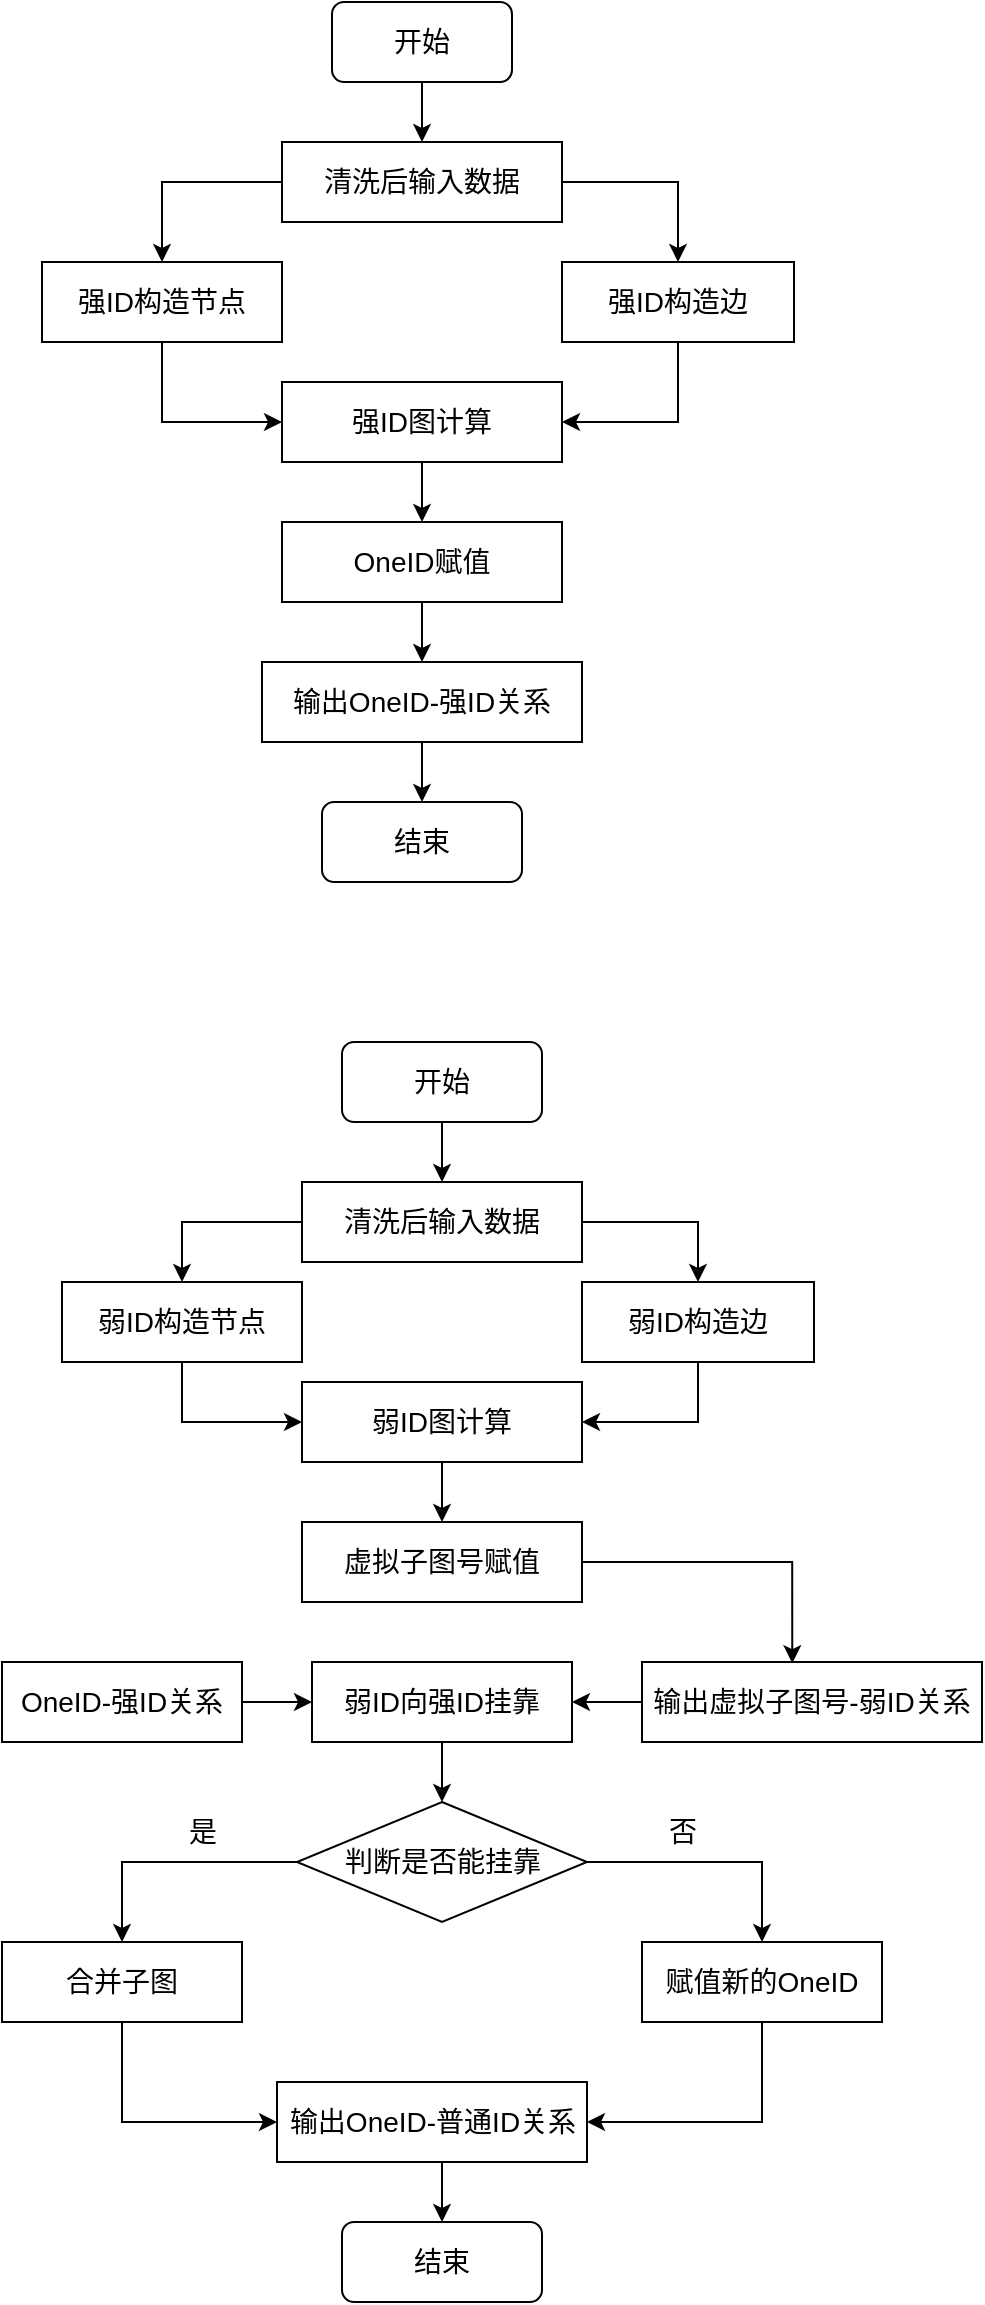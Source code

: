 <mxfile version="20.3.0" type="github">
  <diagram id="C5RBs43oDa-KdzZeNtuy" name="Page-1">
    <mxGraphModel dx="1550" dy="867" grid="1" gridSize="10" guides="1" tooltips="1" connect="1" arrows="1" fold="1" page="1" pageScale="1" pageWidth="827" pageHeight="1169" math="0" shadow="0">
      <root>
        <mxCell id="WIyWlLk6GJQsqaUBKTNV-0" />
        <mxCell id="WIyWlLk6GJQsqaUBKTNV-1" parent="WIyWlLk6GJQsqaUBKTNV-0" />
        <mxCell id="YwwYJsGPN3-Y0xMFqPzo-3" value="" style="edgeStyle=orthogonalEdgeStyle;rounded=0;orthogonalLoop=1;jettySize=auto;html=1;fontSize=14;exitX=0;exitY=0.5;exitDx=0;exitDy=0;" edge="1" parent="WIyWlLk6GJQsqaUBKTNV-1" source="YwwYJsGPN3-Y0xMFqPzo-0" target="YwwYJsGPN3-Y0xMFqPzo-2">
          <mxGeometry relative="1" as="geometry" />
        </mxCell>
        <mxCell id="YwwYJsGPN3-Y0xMFqPzo-5" style="edgeStyle=orthogonalEdgeStyle;rounded=0;orthogonalLoop=1;jettySize=auto;html=1;exitX=1;exitY=0.5;exitDx=0;exitDy=0;fontSize=14;" edge="1" parent="WIyWlLk6GJQsqaUBKTNV-1" source="YwwYJsGPN3-Y0xMFqPzo-0" target="YwwYJsGPN3-Y0xMFqPzo-4">
          <mxGeometry relative="1" as="geometry" />
        </mxCell>
        <mxCell id="YwwYJsGPN3-Y0xMFqPzo-0" value="&lt;font style=&quot;font-size: 14px;&quot;&gt;清洗后输入数据&lt;/font&gt;" style="rounded=0;whiteSpace=wrap;html=1;" vertex="1" parent="WIyWlLk6GJQsqaUBKTNV-1">
          <mxGeometry x="300" y="140" width="140" height="40" as="geometry" />
        </mxCell>
        <mxCell id="YwwYJsGPN3-Y0xMFqPzo-11" style="edgeStyle=orthogonalEdgeStyle;rounded=0;orthogonalLoop=1;jettySize=auto;html=1;exitX=0.5;exitY=1;exitDx=0;exitDy=0;entryX=0.5;entryY=0;entryDx=0;entryDy=0;fontSize=14;" edge="1" parent="WIyWlLk6GJQsqaUBKTNV-1" source="YwwYJsGPN3-Y0xMFqPzo-1" target="YwwYJsGPN3-Y0xMFqPzo-0">
          <mxGeometry relative="1" as="geometry" />
        </mxCell>
        <mxCell id="YwwYJsGPN3-Y0xMFqPzo-1" value="&lt;font style=&quot;font-size: 14px;&quot;&gt;开始&lt;/font&gt;" style="rounded=1;whiteSpace=wrap;html=1;" vertex="1" parent="WIyWlLk6GJQsqaUBKTNV-1">
          <mxGeometry x="325" y="70" width="90" height="40" as="geometry" />
        </mxCell>
        <mxCell id="YwwYJsGPN3-Y0xMFqPzo-7" style="edgeStyle=orthogonalEdgeStyle;rounded=0;orthogonalLoop=1;jettySize=auto;html=1;exitX=0.5;exitY=1;exitDx=0;exitDy=0;entryX=0;entryY=0.5;entryDx=0;entryDy=0;fontSize=14;" edge="1" parent="WIyWlLk6GJQsqaUBKTNV-1" source="YwwYJsGPN3-Y0xMFqPzo-2" target="YwwYJsGPN3-Y0xMFqPzo-6">
          <mxGeometry relative="1" as="geometry" />
        </mxCell>
        <mxCell id="YwwYJsGPN3-Y0xMFqPzo-2" value="&lt;font style=&quot;font-size: 14px;&quot;&gt;强ID构造节点&lt;/font&gt;" style="whiteSpace=wrap;html=1;rounded=0;" vertex="1" parent="WIyWlLk6GJQsqaUBKTNV-1">
          <mxGeometry x="180" y="200" width="120" height="40" as="geometry" />
        </mxCell>
        <mxCell id="YwwYJsGPN3-Y0xMFqPzo-8" style="edgeStyle=orthogonalEdgeStyle;rounded=0;orthogonalLoop=1;jettySize=auto;html=1;exitX=0.5;exitY=1;exitDx=0;exitDy=0;entryX=1;entryY=0.5;entryDx=0;entryDy=0;fontSize=14;" edge="1" parent="WIyWlLk6GJQsqaUBKTNV-1" source="YwwYJsGPN3-Y0xMFqPzo-4" target="YwwYJsGPN3-Y0xMFqPzo-6">
          <mxGeometry relative="1" as="geometry" />
        </mxCell>
        <mxCell id="YwwYJsGPN3-Y0xMFqPzo-4" value="&lt;font style=&quot;font-size: 14px;&quot;&gt;强ID构造边&lt;/font&gt;" style="rounded=0;whiteSpace=wrap;html=1;" vertex="1" parent="WIyWlLk6GJQsqaUBKTNV-1">
          <mxGeometry x="440" y="200" width="116" height="40" as="geometry" />
        </mxCell>
        <mxCell id="YwwYJsGPN3-Y0xMFqPzo-32" style="edgeStyle=orthogonalEdgeStyle;rounded=0;orthogonalLoop=1;jettySize=auto;html=1;exitX=0.5;exitY=1;exitDx=0;exitDy=0;entryX=0.5;entryY=0;entryDx=0;entryDy=0;fontSize=14;" edge="1" parent="WIyWlLk6GJQsqaUBKTNV-1" source="YwwYJsGPN3-Y0xMFqPzo-6" target="YwwYJsGPN3-Y0xMFqPzo-29">
          <mxGeometry relative="1" as="geometry" />
        </mxCell>
        <mxCell id="YwwYJsGPN3-Y0xMFqPzo-6" value="&lt;font style=&quot;font-size: 14px;&quot;&gt;强ID图计算&lt;/font&gt;" style="rounded=0;whiteSpace=wrap;html=1;" vertex="1" parent="WIyWlLk6GJQsqaUBKTNV-1">
          <mxGeometry x="300" y="260" width="140" height="40" as="geometry" />
        </mxCell>
        <mxCell id="YwwYJsGPN3-Y0xMFqPzo-14" style="edgeStyle=orthogonalEdgeStyle;rounded=0;orthogonalLoop=1;jettySize=auto;html=1;exitX=0.5;exitY=1;exitDx=0;exitDy=0;entryX=0.5;entryY=0;entryDx=0;entryDy=0;fontSize=14;" edge="1" parent="WIyWlLk6GJQsqaUBKTNV-1" source="YwwYJsGPN3-Y0xMFqPzo-9" target="YwwYJsGPN3-Y0xMFqPzo-12">
          <mxGeometry relative="1" as="geometry" />
        </mxCell>
        <mxCell id="YwwYJsGPN3-Y0xMFqPzo-9" value="&lt;font style=&quot;font-size: 14px;&quot;&gt;输出OneID-强ID关系&lt;/font&gt;" style="rounded=0;whiteSpace=wrap;html=1;" vertex="1" parent="WIyWlLk6GJQsqaUBKTNV-1">
          <mxGeometry x="290" y="400" width="160" height="40" as="geometry" />
        </mxCell>
        <mxCell id="YwwYJsGPN3-Y0xMFqPzo-12" value="&lt;font style=&quot;font-size: 14px;&quot;&gt;结束&lt;/font&gt;" style="rounded=1;whiteSpace=wrap;html=1;" vertex="1" parent="WIyWlLk6GJQsqaUBKTNV-1">
          <mxGeometry x="320" y="470" width="100" height="40" as="geometry" />
        </mxCell>
        <mxCell id="YwwYJsGPN3-Y0xMFqPzo-15" value="" style="edgeStyle=orthogonalEdgeStyle;rounded=0;orthogonalLoop=1;jettySize=auto;html=1;fontSize=14;exitX=0;exitY=0.5;exitDx=0;exitDy=0;" edge="1" parent="WIyWlLk6GJQsqaUBKTNV-1" source="YwwYJsGPN3-Y0xMFqPzo-17" target="YwwYJsGPN3-Y0xMFqPzo-21">
          <mxGeometry relative="1" as="geometry" />
        </mxCell>
        <mxCell id="YwwYJsGPN3-Y0xMFqPzo-16" style="edgeStyle=orthogonalEdgeStyle;rounded=0;orthogonalLoop=1;jettySize=auto;html=1;exitX=1;exitY=0.5;exitDx=0;exitDy=0;fontSize=14;" edge="1" parent="WIyWlLk6GJQsqaUBKTNV-1" source="YwwYJsGPN3-Y0xMFqPzo-17" target="YwwYJsGPN3-Y0xMFqPzo-23">
          <mxGeometry relative="1" as="geometry" />
        </mxCell>
        <mxCell id="YwwYJsGPN3-Y0xMFqPzo-17" value="&lt;font style=&quot;font-size: 14px;&quot;&gt;清洗后输入数据&lt;/font&gt;" style="rounded=0;whiteSpace=wrap;html=1;" vertex="1" parent="WIyWlLk6GJQsqaUBKTNV-1">
          <mxGeometry x="310" y="660" width="140" height="40" as="geometry" />
        </mxCell>
        <mxCell id="YwwYJsGPN3-Y0xMFqPzo-18" style="edgeStyle=orthogonalEdgeStyle;rounded=0;orthogonalLoop=1;jettySize=auto;html=1;exitX=0.5;exitY=1;exitDx=0;exitDy=0;entryX=0.5;entryY=0;entryDx=0;entryDy=0;fontSize=14;" edge="1" parent="WIyWlLk6GJQsqaUBKTNV-1" source="YwwYJsGPN3-Y0xMFqPzo-19" target="YwwYJsGPN3-Y0xMFqPzo-17">
          <mxGeometry relative="1" as="geometry" />
        </mxCell>
        <mxCell id="YwwYJsGPN3-Y0xMFqPzo-19" value="&lt;font style=&quot;font-size: 14px;&quot;&gt;开始&lt;/font&gt;" style="rounded=1;whiteSpace=wrap;html=1;" vertex="1" parent="WIyWlLk6GJQsqaUBKTNV-1">
          <mxGeometry x="330" y="590" width="100" height="40" as="geometry" />
        </mxCell>
        <mxCell id="YwwYJsGPN3-Y0xMFqPzo-20" style="edgeStyle=orthogonalEdgeStyle;rounded=0;orthogonalLoop=1;jettySize=auto;html=1;exitX=0.5;exitY=1;exitDx=0;exitDy=0;entryX=0;entryY=0.5;entryDx=0;entryDy=0;fontSize=14;" edge="1" parent="WIyWlLk6GJQsqaUBKTNV-1" source="YwwYJsGPN3-Y0xMFqPzo-21" target="YwwYJsGPN3-Y0xMFqPzo-25">
          <mxGeometry relative="1" as="geometry" />
        </mxCell>
        <mxCell id="YwwYJsGPN3-Y0xMFqPzo-21" value="&lt;font style=&quot;font-size: 14px;&quot;&gt;弱ID构造节点&lt;/font&gt;" style="whiteSpace=wrap;html=1;rounded=0;" vertex="1" parent="WIyWlLk6GJQsqaUBKTNV-1">
          <mxGeometry x="190" y="710" width="120" height="40" as="geometry" />
        </mxCell>
        <mxCell id="YwwYJsGPN3-Y0xMFqPzo-22" style="edgeStyle=orthogonalEdgeStyle;rounded=0;orthogonalLoop=1;jettySize=auto;html=1;exitX=0.5;exitY=1;exitDx=0;exitDy=0;entryX=1;entryY=0.5;entryDx=0;entryDy=0;fontSize=14;" edge="1" parent="WIyWlLk6GJQsqaUBKTNV-1" source="YwwYJsGPN3-Y0xMFqPzo-23" target="YwwYJsGPN3-Y0xMFqPzo-25">
          <mxGeometry relative="1" as="geometry" />
        </mxCell>
        <mxCell id="YwwYJsGPN3-Y0xMFqPzo-23" value="&lt;font style=&quot;font-size: 14px;&quot;&gt;弱ID构造边&lt;/font&gt;" style="rounded=0;whiteSpace=wrap;html=1;" vertex="1" parent="WIyWlLk6GJQsqaUBKTNV-1">
          <mxGeometry x="450" y="710" width="116" height="40" as="geometry" />
        </mxCell>
        <mxCell id="YwwYJsGPN3-Y0xMFqPzo-61" style="edgeStyle=orthogonalEdgeStyle;rounded=0;orthogonalLoop=1;jettySize=auto;html=1;exitX=0.5;exitY=1;exitDx=0;exitDy=0;entryX=0.5;entryY=0;entryDx=0;entryDy=0;fontSize=14;" edge="1" parent="WIyWlLk6GJQsqaUBKTNV-1" source="YwwYJsGPN3-Y0xMFqPzo-25" target="YwwYJsGPN3-Y0xMFqPzo-37">
          <mxGeometry relative="1" as="geometry" />
        </mxCell>
        <mxCell id="YwwYJsGPN3-Y0xMFqPzo-25" value="&lt;font style=&quot;font-size: 14px;&quot;&gt;弱ID图计算&lt;/font&gt;" style="rounded=0;whiteSpace=wrap;html=1;" vertex="1" parent="WIyWlLk6GJQsqaUBKTNV-1">
          <mxGeometry x="310" y="760" width="140" height="40" as="geometry" />
        </mxCell>
        <mxCell id="YwwYJsGPN3-Y0xMFqPzo-42" style="edgeStyle=orthogonalEdgeStyle;rounded=0;orthogonalLoop=1;jettySize=auto;html=1;exitX=0;exitY=0.5;exitDx=0;exitDy=0;entryX=1;entryY=0.5;entryDx=0;entryDy=0;fontSize=14;" edge="1" parent="WIyWlLk6GJQsqaUBKTNV-1" source="YwwYJsGPN3-Y0xMFqPzo-27" target="YwwYJsGPN3-Y0xMFqPzo-40">
          <mxGeometry relative="1" as="geometry" />
        </mxCell>
        <mxCell id="YwwYJsGPN3-Y0xMFqPzo-27" value="&lt;font style=&quot;font-size: 14px;&quot;&gt;输出虚拟子图号-弱ID关系&lt;/font&gt;" style="rounded=0;whiteSpace=wrap;html=1;" vertex="1" parent="WIyWlLk6GJQsqaUBKTNV-1">
          <mxGeometry x="480" y="900" width="170" height="40" as="geometry" />
        </mxCell>
        <mxCell id="YwwYJsGPN3-Y0xMFqPzo-28" value="&lt;font style=&quot;font-size: 14px;&quot;&gt;结束&lt;/font&gt;" style="rounded=1;whiteSpace=wrap;html=1;" vertex="1" parent="WIyWlLk6GJQsqaUBKTNV-1">
          <mxGeometry x="330" y="1180" width="100" height="40" as="geometry" />
        </mxCell>
        <mxCell id="YwwYJsGPN3-Y0xMFqPzo-34" style="edgeStyle=orthogonalEdgeStyle;rounded=0;orthogonalLoop=1;jettySize=auto;html=1;exitX=0.5;exitY=1;exitDx=0;exitDy=0;entryX=0.5;entryY=0;entryDx=0;entryDy=0;fontSize=14;" edge="1" parent="WIyWlLk6GJQsqaUBKTNV-1" source="YwwYJsGPN3-Y0xMFqPzo-29" target="YwwYJsGPN3-Y0xMFqPzo-9">
          <mxGeometry relative="1" as="geometry" />
        </mxCell>
        <mxCell id="YwwYJsGPN3-Y0xMFqPzo-29" value="&lt;font style=&quot;font-size: 14px;&quot;&gt;OneID赋值&lt;/font&gt;" style="rounded=0;whiteSpace=wrap;html=1;" vertex="1" parent="WIyWlLk6GJQsqaUBKTNV-1">
          <mxGeometry x="300" y="330" width="140" height="40" as="geometry" />
        </mxCell>
        <mxCell id="YwwYJsGPN3-Y0xMFqPzo-39" style="edgeStyle=orthogonalEdgeStyle;rounded=0;orthogonalLoop=1;jettySize=auto;html=1;entryX=0.442;entryY=0.015;entryDx=0;entryDy=0;entryPerimeter=0;fontSize=14;" edge="1" parent="WIyWlLk6GJQsqaUBKTNV-1" source="YwwYJsGPN3-Y0xMFqPzo-37" target="YwwYJsGPN3-Y0xMFqPzo-27">
          <mxGeometry relative="1" as="geometry" />
        </mxCell>
        <mxCell id="YwwYJsGPN3-Y0xMFqPzo-37" value="&lt;font style=&quot;font-size: 14px;&quot;&gt;虚拟子图号赋值&lt;/font&gt;" style="rounded=0;whiteSpace=wrap;html=1;" vertex="1" parent="WIyWlLk6GJQsqaUBKTNV-1">
          <mxGeometry x="310" y="830" width="140" height="40" as="geometry" />
        </mxCell>
        <mxCell id="YwwYJsGPN3-Y0xMFqPzo-41" style="edgeStyle=orthogonalEdgeStyle;rounded=0;orthogonalLoop=1;jettySize=auto;html=1;exitX=1;exitY=0.5;exitDx=0;exitDy=0;entryX=0;entryY=0.5;entryDx=0;entryDy=0;fontSize=14;" edge="1" parent="WIyWlLk6GJQsqaUBKTNV-1" source="YwwYJsGPN3-Y0xMFqPzo-38" target="YwwYJsGPN3-Y0xMFqPzo-40">
          <mxGeometry relative="1" as="geometry" />
        </mxCell>
        <mxCell id="YwwYJsGPN3-Y0xMFqPzo-38" value="&lt;font style=&quot;font-size: 14px;&quot;&gt;OneID-强ID关系&lt;/font&gt;" style="rounded=0;whiteSpace=wrap;html=1;" vertex="1" parent="WIyWlLk6GJQsqaUBKTNV-1">
          <mxGeometry x="160" y="900" width="120" height="40" as="geometry" />
        </mxCell>
        <mxCell id="YwwYJsGPN3-Y0xMFqPzo-45" style="edgeStyle=orthogonalEdgeStyle;rounded=0;orthogonalLoop=1;jettySize=auto;html=1;exitX=0.5;exitY=1;exitDx=0;exitDy=0;fontSize=14;" edge="1" parent="WIyWlLk6GJQsqaUBKTNV-1" source="YwwYJsGPN3-Y0xMFqPzo-40" target="YwwYJsGPN3-Y0xMFqPzo-43">
          <mxGeometry relative="1" as="geometry" />
        </mxCell>
        <mxCell id="YwwYJsGPN3-Y0xMFqPzo-40" value="&lt;span style=&quot;font-size: 14px;&quot;&gt;弱ID向强ID挂靠&lt;/span&gt;" style="rounded=0;whiteSpace=wrap;html=1;" vertex="1" parent="WIyWlLk6GJQsqaUBKTNV-1">
          <mxGeometry x="315" y="900" width="130" height="40" as="geometry" />
        </mxCell>
        <mxCell id="YwwYJsGPN3-Y0xMFqPzo-49" style="edgeStyle=orthogonalEdgeStyle;rounded=0;orthogonalLoop=1;jettySize=auto;html=1;entryX=0.5;entryY=0;entryDx=0;entryDy=0;fontSize=14;" edge="1" parent="WIyWlLk6GJQsqaUBKTNV-1" source="YwwYJsGPN3-Y0xMFqPzo-43" target="YwwYJsGPN3-Y0xMFqPzo-47">
          <mxGeometry relative="1" as="geometry" />
        </mxCell>
        <mxCell id="YwwYJsGPN3-Y0xMFqPzo-50" style="edgeStyle=orthogonalEdgeStyle;rounded=0;orthogonalLoop=1;jettySize=auto;html=1;fontSize=14;" edge="1" parent="WIyWlLk6GJQsqaUBKTNV-1" source="YwwYJsGPN3-Y0xMFqPzo-43" target="YwwYJsGPN3-Y0xMFqPzo-48">
          <mxGeometry relative="1" as="geometry" />
        </mxCell>
        <mxCell id="YwwYJsGPN3-Y0xMFqPzo-43" value="判断是否能挂靠" style="rhombus;whiteSpace=wrap;html=1;fontSize=14;" vertex="1" parent="WIyWlLk6GJQsqaUBKTNV-1">
          <mxGeometry x="307.5" y="970" width="145" height="60" as="geometry" />
        </mxCell>
        <mxCell id="YwwYJsGPN3-Y0xMFqPzo-46" style="edgeStyle=orthogonalEdgeStyle;rounded=0;orthogonalLoop=1;jettySize=auto;html=1;exitX=0.5;exitY=1;exitDx=0;exitDy=0;fontSize=14;" edge="1" parent="WIyWlLk6GJQsqaUBKTNV-1" source="YwwYJsGPN3-Y0xMFqPzo-43" target="YwwYJsGPN3-Y0xMFqPzo-43">
          <mxGeometry relative="1" as="geometry" />
        </mxCell>
        <mxCell id="YwwYJsGPN3-Y0xMFqPzo-54" style="edgeStyle=orthogonalEdgeStyle;rounded=0;orthogonalLoop=1;jettySize=auto;html=1;exitX=0.5;exitY=1;exitDx=0;exitDy=0;entryX=0;entryY=0.5;entryDx=0;entryDy=0;fontSize=14;" edge="1" parent="WIyWlLk6GJQsqaUBKTNV-1" source="YwwYJsGPN3-Y0xMFqPzo-47" target="YwwYJsGPN3-Y0xMFqPzo-53">
          <mxGeometry relative="1" as="geometry" />
        </mxCell>
        <mxCell id="YwwYJsGPN3-Y0xMFqPzo-47" value="&lt;font style=&quot;font-size: 14px;&quot;&gt;合并子图&lt;/font&gt;" style="rounded=0;whiteSpace=wrap;html=1;" vertex="1" parent="WIyWlLk6GJQsqaUBKTNV-1">
          <mxGeometry x="160" y="1040" width="120" height="40" as="geometry" />
        </mxCell>
        <mxCell id="YwwYJsGPN3-Y0xMFqPzo-58" style="edgeStyle=orthogonalEdgeStyle;rounded=0;orthogonalLoop=1;jettySize=auto;html=1;exitX=0.5;exitY=1;exitDx=0;exitDy=0;entryX=1;entryY=0.5;entryDx=0;entryDy=0;fontSize=14;" edge="1" parent="WIyWlLk6GJQsqaUBKTNV-1" source="YwwYJsGPN3-Y0xMFqPzo-48" target="YwwYJsGPN3-Y0xMFqPzo-53">
          <mxGeometry relative="1" as="geometry" />
        </mxCell>
        <mxCell id="YwwYJsGPN3-Y0xMFqPzo-48" value="&lt;font style=&quot;font-size: 14px;&quot;&gt;赋值新的OneID&lt;/font&gt;" style="rounded=0;whiteSpace=wrap;html=1;" vertex="1" parent="WIyWlLk6GJQsqaUBKTNV-1">
          <mxGeometry x="480" y="1040" width="120" height="40" as="geometry" />
        </mxCell>
        <mxCell id="YwwYJsGPN3-Y0xMFqPzo-51" value="否" style="text;html=1;align=center;verticalAlign=middle;resizable=0;points=[];autosize=1;strokeColor=none;fillColor=none;fontSize=14;" vertex="1" parent="WIyWlLk6GJQsqaUBKTNV-1">
          <mxGeometry x="480" y="970" width="40" height="30" as="geometry" />
        </mxCell>
        <mxCell id="YwwYJsGPN3-Y0xMFqPzo-52" value="是" style="text;html=1;align=center;verticalAlign=middle;resizable=0;points=[];autosize=1;strokeColor=none;fillColor=none;fontSize=14;" vertex="1" parent="WIyWlLk6GJQsqaUBKTNV-1">
          <mxGeometry x="240" y="970" width="40" height="30" as="geometry" />
        </mxCell>
        <mxCell id="YwwYJsGPN3-Y0xMFqPzo-60" style="edgeStyle=orthogonalEdgeStyle;rounded=0;orthogonalLoop=1;jettySize=auto;html=1;exitX=0.5;exitY=1;exitDx=0;exitDy=0;entryX=0.5;entryY=0;entryDx=0;entryDy=0;fontSize=14;" edge="1" parent="WIyWlLk6GJQsqaUBKTNV-1" source="YwwYJsGPN3-Y0xMFqPzo-53" target="YwwYJsGPN3-Y0xMFqPzo-28">
          <mxGeometry relative="1" as="geometry" />
        </mxCell>
        <mxCell id="YwwYJsGPN3-Y0xMFqPzo-53" value="&lt;font style=&quot;font-size: 14px;&quot;&gt;输出OneID-普通ID关系&lt;/font&gt;" style="rounded=0;whiteSpace=wrap;html=1;" vertex="1" parent="WIyWlLk6GJQsqaUBKTNV-1">
          <mxGeometry x="297.5" y="1110" width="155" height="40" as="geometry" />
        </mxCell>
      </root>
    </mxGraphModel>
  </diagram>
</mxfile>
